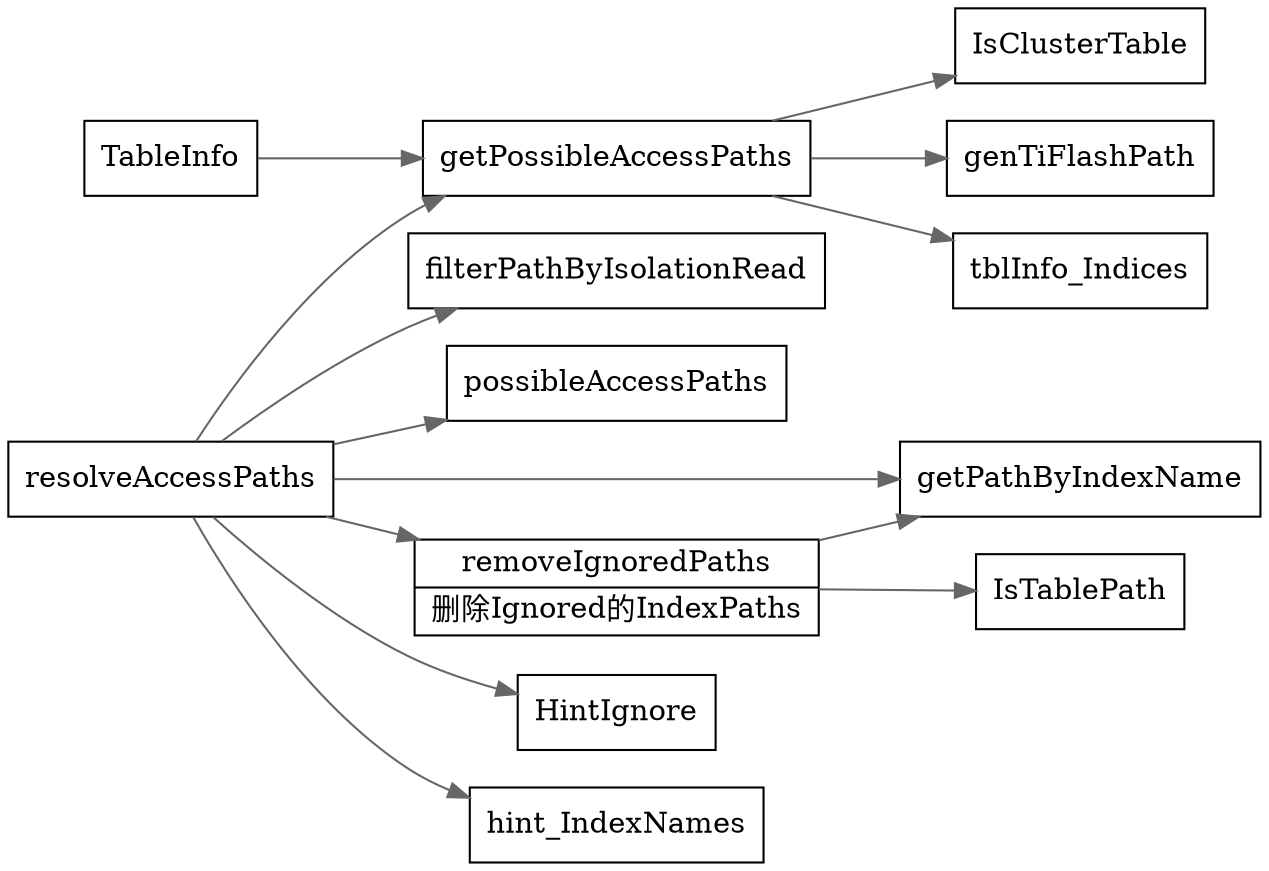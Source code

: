 digraph possibleAccessPaths {
  node[shape=box];
  edge[color=gray40];
  newrank=true;
  rankdir=LR;

  resolveAccessPaths -> {
    getPossibleAccessPaths;
    filterPathByIsolationRead;
    possibleAccessPaths;
    getPathByIndexName;
    removeIgnoredPaths;
    HintIgnore;
    hint_IndexNames;
  }
  removeIgnoredPaths[
    shape="record";
    label="{{
      removeIgnoredPaths|
      删除Ignored的IndexPaths
    }}"];
  removeIgnoredPaths -> {
    IsTablePath;
    getPathByIndexName;
  }

  getPossibleAccessPaths -> {
    IsClusterTable;
    genTiFlashPath;
    tblInfo_Indices;
  }
  TableInfo -> getPossibleAccessPaths;
}
